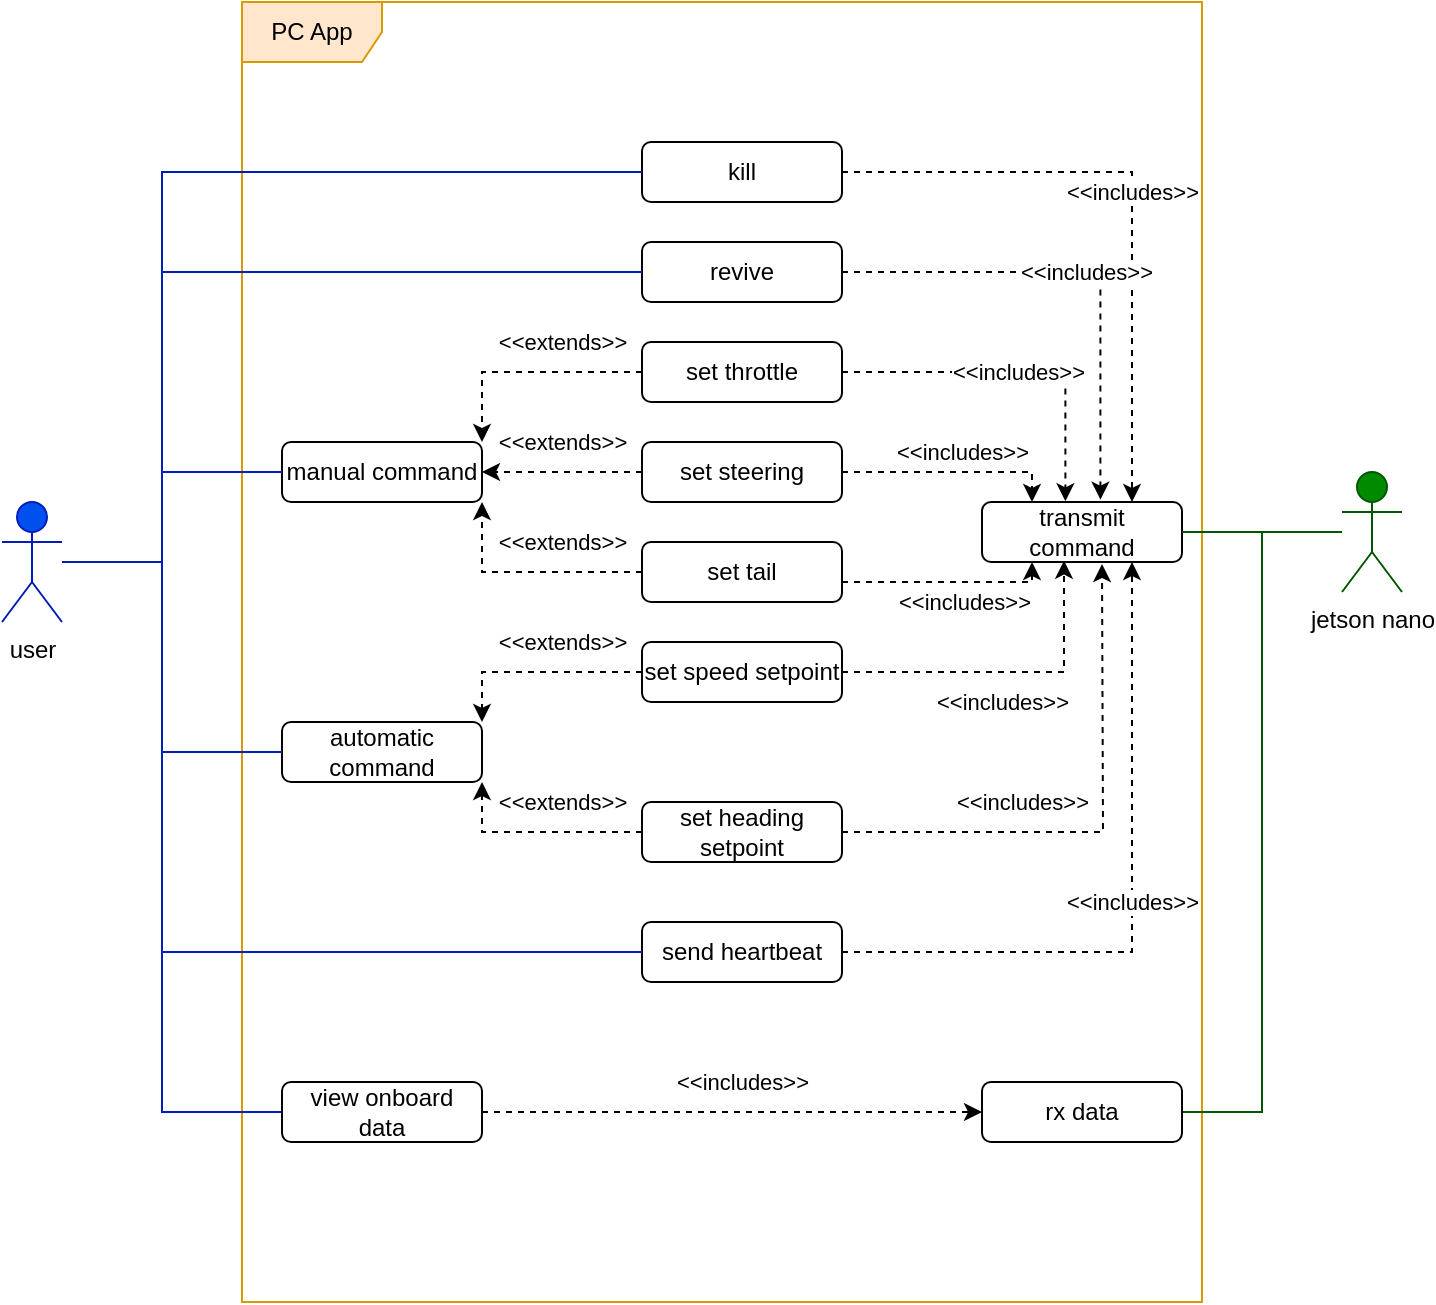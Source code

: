 <mxfile version="13.8.8" type="device"><diagram id="WhEnmp6vb5O9xnn9B7jq" name="Page-1"><mxGraphModel dx="981" dy="535" grid="1" gridSize="10" guides="1" tooltips="1" connect="1" arrows="1" fold="1" page="1" pageScale="1" pageWidth="850" pageHeight="1100" background="#ffffff" math="0" shadow="0"><root><mxCell id="0"/><mxCell id="1" parent="0"/><mxCell id="16-OKdyzqUw0PKKbL080-1" value="PC App" style="shape=umlFrame;whiteSpace=wrap;html=1;width=70;height=30;fillColor=#ffe6cc;strokeColor=#d79b00;" vertex="1" parent="1"><mxGeometry x="180" y="10" width="480" height="650" as="geometry"/></mxCell><mxCell id="16-OKdyzqUw0PKKbL080-31" value="&amp;lt;&amp;lt;includes&amp;gt;&amp;gt;" style="edgeStyle=orthogonalEdgeStyle;rounded=0;orthogonalLoop=1;jettySize=auto;html=1;entryX=0.75;entryY=0;entryDx=0;entryDy=0;endArrow=classic;endFill=1;dashed=1;" edge="1" parent="1" source="16-OKdyzqUw0PKKbL080-2" target="16-OKdyzqUw0PKKbL080-28"><mxGeometry relative="1" as="geometry"/></mxCell><mxCell id="16-OKdyzqUw0PKKbL080-2" value="kill" style="rounded=1;whiteSpace=wrap;html=1;" vertex="1" parent="1"><mxGeometry x="380" y="80" width="100" height="30" as="geometry"/></mxCell><mxCell id="16-OKdyzqUw0PKKbL080-32" value="&amp;lt;&amp;lt;includes&amp;gt;&amp;gt;" style="edgeStyle=orthogonalEdgeStyle;rounded=0;orthogonalLoop=1;jettySize=auto;html=1;entryX=0.592;entryY=-0.039;entryDx=0;entryDy=0;dashed=1;endArrow=classic;endFill=1;entryPerimeter=0;" edge="1" parent="1" source="16-OKdyzqUw0PKKbL080-3" target="16-OKdyzqUw0PKKbL080-28"><mxGeometry relative="1" as="geometry"/></mxCell><mxCell id="16-OKdyzqUw0PKKbL080-3" value="revive" style="rounded=1;whiteSpace=wrap;html=1;" vertex="1" parent="1"><mxGeometry x="380" y="130" width="100" height="30" as="geometry"/></mxCell><mxCell id="16-OKdyzqUw0PKKbL080-11" value="&amp;lt;&amp;lt;extends&amp;gt;&amp;gt;" style="edgeStyle=orthogonalEdgeStyle;rounded=0;orthogonalLoop=1;jettySize=auto;html=1;entryX=1;entryY=0;entryDx=0;entryDy=0;dashed=1;" edge="1" parent="1" source="16-OKdyzqUw0PKKbL080-4" target="16-OKdyzqUw0PKKbL080-7"><mxGeometry x="-0.304" y="-15" relative="1" as="geometry"><mxPoint as="offset"/></mxGeometry></mxCell><mxCell id="16-OKdyzqUw0PKKbL080-33" value="&amp;lt;&amp;lt;includes&amp;gt;&amp;gt;" style="edgeStyle=orthogonalEdgeStyle;rounded=0;orthogonalLoop=1;jettySize=auto;html=1;entryX=0.417;entryY=-0.011;entryDx=0;entryDy=0;dashed=1;endArrow=classic;endFill=1;entryPerimeter=0;" edge="1" parent="1" source="16-OKdyzqUw0PKKbL080-4" target="16-OKdyzqUw0PKKbL080-28"><mxGeometry relative="1" as="geometry"/></mxCell><mxCell id="16-OKdyzqUw0PKKbL080-4" value="set throttle" style="rounded=1;whiteSpace=wrap;html=1;" vertex="1" parent="1"><mxGeometry x="380" y="180" width="100" height="30" as="geometry"/></mxCell><mxCell id="16-OKdyzqUw0PKKbL080-13" value="&amp;lt;&amp;lt;extends&amp;gt;&amp;gt;" style="edgeStyle=orthogonalEdgeStyle;rounded=0;orthogonalLoop=1;jettySize=auto;html=1;entryX=1;entryY=0.5;entryDx=0;entryDy=0;dashed=1;" edge="1" parent="1" source="16-OKdyzqUw0PKKbL080-5" target="16-OKdyzqUw0PKKbL080-7"><mxGeometry y="-15" relative="1" as="geometry"><mxPoint as="offset"/></mxGeometry></mxCell><mxCell id="16-OKdyzqUw0PKKbL080-34" value="&amp;lt;&amp;lt;includes&amp;gt;&amp;gt;" style="edgeStyle=orthogonalEdgeStyle;rounded=0;orthogonalLoop=1;jettySize=auto;html=1;entryX=0.25;entryY=0;entryDx=0;entryDy=0;dashed=1;endArrow=classic;endFill=1;" edge="1" parent="1" source="16-OKdyzqUw0PKKbL080-5" target="16-OKdyzqUw0PKKbL080-28"><mxGeometry x="0.083" y="10" relative="1" as="geometry"><Array as="points"><mxPoint x="575" y="245"/></Array><mxPoint as="offset"/></mxGeometry></mxCell><mxCell id="16-OKdyzqUw0PKKbL080-5" value="set steering" style="rounded=1;whiteSpace=wrap;html=1;" vertex="1" parent="1"><mxGeometry x="380" y="230" width="100" height="30" as="geometry"/></mxCell><mxCell id="16-OKdyzqUw0PKKbL080-14" value="&amp;lt;&amp;lt;extends&amp;gt;&amp;gt;" style="edgeStyle=orthogonalEdgeStyle;rounded=0;orthogonalLoop=1;jettySize=auto;html=1;entryX=1;entryY=1;entryDx=0;entryDy=0;dashed=1;" edge="1" parent="1" source="16-OKdyzqUw0PKKbL080-6" target="16-OKdyzqUw0PKKbL080-7"><mxGeometry x="0.652" y="-40" relative="1" as="geometry"><mxPoint as="offset"/></mxGeometry></mxCell><mxCell id="16-OKdyzqUw0PKKbL080-35" value="&amp;lt;&amp;lt;includes&amp;gt;&amp;gt;" style="edgeStyle=orthogonalEdgeStyle;rounded=0;orthogonalLoop=1;jettySize=auto;html=1;dashed=1;endArrow=classic;endFill=1;entryX=0.25;entryY=1;entryDx=0;entryDy=0;" edge="1" parent="1" source="16-OKdyzqUw0PKKbL080-6" target="16-OKdyzqUw0PKKbL080-28"><mxGeometry x="0.154" y="-10" relative="1" as="geometry"><Array as="points"><mxPoint x="575" y="300"/></Array><mxPoint as="offset"/></mxGeometry></mxCell><mxCell id="16-OKdyzqUw0PKKbL080-6" value="set tail" style="rounded=1;whiteSpace=wrap;html=1;" vertex="1" parent="1"><mxGeometry x="380" y="280" width="100" height="30" as="geometry"/></mxCell><mxCell id="16-OKdyzqUw0PKKbL080-7" value="manual command" style="rounded=1;whiteSpace=wrap;html=1;" vertex="1" parent="1"><mxGeometry x="200" y="230" width="100" height="30" as="geometry"/></mxCell><mxCell id="16-OKdyzqUw0PKKbL080-8" value="automatic command" style="rounded=1;whiteSpace=wrap;html=1;" vertex="1" parent="1"><mxGeometry x="200" y="370" width="100" height="30" as="geometry"/></mxCell><mxCell id="16-OKdyzqUw0PKKbL080-20" value="&amp;lt;&amp;lt;extends&amp;gt;&amp;gt;" style="edgeStyle=orthogonalEdgeStyle;rounded=0;orthogonalLoop=1;jettySize=auto;html=1;entryX=1;entryY=0;entryDx=0;entryDy=0;dashed=1;" edge="1" parent="1" source="16-OKdyzqUw0PKKbL080-9" target="16-OKdyzqUw0PKKbL080-8"><mxGeometry x="-0.238" y="-15" relative="1" as="geometry"><mxPoint as="offset"/></mxGeometry></mxCell><mxCell id="16-OKdyzqUw0PKKbL080-39" value="&amp;lt;&amp;lt;includes&amp;gt;&amp;gt;" style="edgeStyle=orthogonalEdgeStyle;rounded=0;orthogonalLoop=1;jettySize=auto;html=1;entryX=0.41;entryY=0.978;entryDx=0;entryDy=0;entryPerimeter=0;dashed=1;endArrow=classic;endFill=1;fontColor=#000000;" edge="1" parent="1" source="16-OKdyzqUw0PKKbL080-9" target="16-OKdyzqUw0PKKbL080-28"><mxGeometry x="-0.04" y="-15" relative="1" as="geometry"><mxPoint as="offset"/></mxGeometry></mxCell><mxCell id="16-OKdyzqUw0PKKbL080-9" value="set speed setpoint" style="rounded=1;whiteSpace=wrap;html=1;" vertex="1" parent="1"><mxGeometry x="380" y="330" width="100" height="30" as="geometry"/></mxCell><mxCell id="16-OKdyzqUw0PKKbL080-19" value="&amp;lt;&amp;lt;extends&amp;gt;&amp;gt;" style="edgeStyle=orthogonalEdgeStyle;rounded=0;orthogonalLoop=1;jettySize=auto;html=1;entryX=1;entryY=1;entryDx=0;entryDy=0;dashed=1;" edge="1" parent="1" source="16-OKdyzqUw0PKKbL080-10" target="16-OKdyzqUw0PKKbL080-8"><mxGeometry x="0.809" y="-40" relative="1" as="geometry"><mxPoint as="offset"/></mxGeometry></mxCell><mxCell id="16-OKdyzqUw0PKKbL080-37" value="&amp;lt;&amp;lt;includes&amp;gt;&amp;gt;" style="edgeStyle=orthogonalEdgeStyle;rounded=0;orthogonalLoop=1;jettySize=auto;html=1;dashed=1;endArrow=classic;endFill=1;" edge="1" parent="1" source="16-OKdyzqUw0PKKbL080-10"><mxGeometry x="-0.318" y="15" relative="1" as="geometry"><mxPoint x="610" y="291" as="targetPoint"/><mxPoint as="offset"/></mxGeometry></mxCell><mxCell id="16-OKdyzqUw0PKKbL080-10" value="set heading setpoint" style="rounded=1;whiteSpace=wrap;html=1;" vertex="1" parent="1"><mxGeometry x="380" y="410" width="100" height="30" as="geometry"/></mxCell><mxCell id="16-OKdyzqUw0PKKbL080-38" value="&amp;lt;&amp;lt;includes&amp;gt;&amp;gt;" style="edgeStyle=orthogonalEdgeStyle;rounded=0;orthogonalLoop=1;jettySize=auto;html=1;entryX=0.75;entryY=1;entryDx=0;entryDy=0;dashed=1;endArrow=classic;endFill=1;" edge="1" parent="1" source="16-OKdyzqUw0PKKbL080-21" target="16-OKdyzqUw0PKKbL080-28"><mxGeometry relative="1" as="geometry"/></mxCell><mxCell id="16-OKdyzqUw0PKKbL080-21" value="send heartbeat" style="rounded=1;whiteSpace=wrap;html=1;" vertex="1" parent="1"><mxGeometry x="380" y="470" width="100" height="30" as="geometry"/></mxCell><mxCell id="16-OKdyzqUw0PKKbL080-23" style="edgeStyle=orthogonalEdgeStyle;rounded=0;orthogonalLoop=1;jettySize=auto;html=1;entryX=0;entryY=0.5;entryDx=0;entryDy=0;endArrow=none;endFill=0;fillColor=#0050ef;strokeColor=#001DBC;" edge="1" parent="1" source="16-OKdyzqUw0PKKbL080-22" target="16-OKdyzqUw0PKKbL080-2"><mxGeometry relative="1" as="geometry"><Array as="points"><mxPoint x="140" y="290"/><mxPoint x="140" y="95"/></Array></mxGeometry></mxCell><mxCell id="16-OKdyzqUw0PKKbL080-24" style="edgeStyle=orthogonalEdgeStyle;rounded=0;orthogonalLoop=1;jettySize=auto;html=1;entryX=0;entryY=0.5;entryDx=0;entryDy=0;endArrow=none;endFill=0;fillColor=#0050ef;strokeColor=#001DBC;" edge="1" parent="1" source="16-OKdyzqUw0PKKbL080-22" target="16-OKdyzqUw0PKKbL080-3"><mxGeometry relative="1" as="geometry"><Array as="points"><mxPoint x="140" y="290"/><mxPoint x="140" y="145"/></Array></mxGeometry></mxCell><mxCell id="16-OKdyzqUw0PKKbL080-25" style="edgeStyle=orthogonalEdgeStyle;rounded=0;orthogonalLoop=1;jettySize=auto;html=1;entryX=0;entryY=0.5;entryDx=0;entryDy=0;endArrow=none;endFill=0;fillColor=#0050ef;strokeColor=#001DBC;" edge="1" parent="1" source="16-OKdyzqUw0PKKbL080-22" target="16-OKdyzqUw0PKKbL080-7"><mxGeometry relative="1" as="geometry"><Array as="points"><mxPoint x="140" y="290"/><mxPoint x="140" y="245"/></Array></mxGeometry></mxCell><mxCell id="16-OKdyzqUw0PKKbL080-26" style="edgeStyle=orthogonalEdgeStyle;rounded=0;orthogonalLoop=1;jettySize=auto;html=1;entryX=0;entryY=0.5;entryDx=0;entryDy=0;endArrow=none;endFill=0;fillColor=#0050ef;strokeColor=#001DBC;" edge="1" parent="1" source="16-OKdyzqUw0PKKbL080-22" target="16-OKdyzqUw0PKKbL080-8"><mxGeometry relative="1" as="geometry"><Array as="points"><mxPoint x="140" y="290"/><mxPoint x="140" y="385"/></Array></mxGeometry></mxCell><mxCell id="16-OKdyzqUw0PKKbL080-27" style="edgeStyle=orthogonalEdgeStyle;rounded=0;orthogonalLoop=1;jettySize=auto;html=1;entryX=0;entryY=0.5;entryDx=0;entryDy=0;endArrow=none;endFill=0;fillColor=#0050ef;strokeColor=#001DBC;" edge="1" parent="1" source="16-OKdyzqUw0PKKbL080-22" target="16-OKdyzqUw0PKKbL080-21"><mxGeometry relative="1" as="geometry"><Array as="points"><mxPoint x="140" y="290"/><mxPoint x="140" y="485"/></Array></mxGeometry></mxCell><mxCell id="16-OKdyzqUw0PKKbL080-41" style="edgeStyle=orthogonalEdgeStyle;rounded=0;orthogonalLoop=1;jettySize=auto;html=1;entryX=0;entryY=0.5;entryDx=0;entryDy=0;endArrow=none;endFill=0;fontColor=#000000;fillColor=#0050ef;strokeColor=#001DBC;" edge="1" parent="1" source="16-OKdyzqUw0PKKbL080-22" target="16-OKdyzqUw0PKKbL080-40"><mxGeometry relative="1" as="geometry"><Array as="points"><mxPoint x="140" y="290"/><mxPoint x="140" y="565"/></Array></mxGeometry></mxCell><mxCell id="16-OKdyzqUw0PKKbL080-22" value="user" style="shape=umlActor;verticalLabelPosition=bottom;verticalAlign=top;html=1;outlineConnect=0;fillColor=#0050ef;strokeColor=#001DBC;" vertex="1" parent="1"><mxGeometry x="60" y="260" width="30" height="60" as="geometry"/></mxCell><mxCell id="16-OKdyzqUw0PKKbL080-28" value="transmit command" style="rounded=1;whiteSpace=wrap;html=1;" vertex="1" parent="1"><mxGeometry x="550" y="260" width="100" height="30" as="geometry"/></mxCell><mxCell id="16-OKdyzqUw0PKKbL080-30" style="edgeStyle=orthogonalEdgeStyle;rounded=0;orthogonalLoop=1;jettySize=auto;html=1;entryX=1;entryY=0.5;entryDx=0;entryDy=0;endArrow=none;endFill=0;fillColor=#008a00;strokeColor=#005700;" edge="1" parent="1" source="16-OKdyzqUw0PKKbL080-29" target="16-OKdyzqUw0PKKbL080-28"><mxGeometry relative="1" as="geometry"/></mxCell><mxCell id="16-OKdyzqUw0PKKbL080-43" style="edgeStyle=orthogonalEdgeStyle;rounded=0;orthogonalLoop=1;jettySize=auto;html=1;entryX=1;entryY=0.5;entryDx=0;entryDy=0;endArrow=none;endFill=0;fontColor=#000000;fillColor=#008a00;strokeColor=#005700;" edge="1" parent="1" source="16-OKdyzqUw0PKKbL080-29" target="16-OKdyzqUw0PKKbL080-42"><mxGeometry relative="1" as="geometry"/></mxCell><mxCell id="16-OKdyzqUw0PKKbL080-29" value="jetson nano" style="shape=umlActor;verticalLabelPosition=bottom;verticalAlign=top;html=1;outlineConnect=0;fillColor=#008a00;strokeColor=#005700;" vertex="1" parent="1"><mxGeometry x="730" y="245" width="30" height="60" as="geometry"/></mxCell><mxCell id="16-OKdyzqUw0PKKbL080-44" value="&amp;lt;&amp;lt;includes&amp;gt;&amp;gt;" style="edgeStyle=orthogonalEdgeStyle;rounded=0;orthogonalLoop=1;jettySize=auto;html=1;endArrow=classic;endFill=1;fontColor=#000000;dashed=1;" edge="1" parent="1" source="16-OKdyzqUw0PKKbL080-40" target="16-OKdyzqUw0PKKbL080-42"><mxGeometry x="0.04" y="15" relative="1" as="geometry"><mxPoint as="offset"/></mxGeometry></mxCell><mxCell id="16-OKdyzqUw0PKKbL080-40" value="view onboard data" style="rounded=1;whiteSpace=wrap;html=1;" vertex="1" parent="1"><mxGeometry x="200" y="550" width="100" height="30" as="geometry"/></mxCell><mxCell id="16-OKdyzqUw0PKKbL080-42" value="rx data" style="rounded=1;whiteSpace=wrap;html=1;" vertex="1" parent="1"><mxGeometry x="550" y="550" width="100" height="30" as="geometry"/></mxCell></root></mxGraphModel></diagram></mxfile>